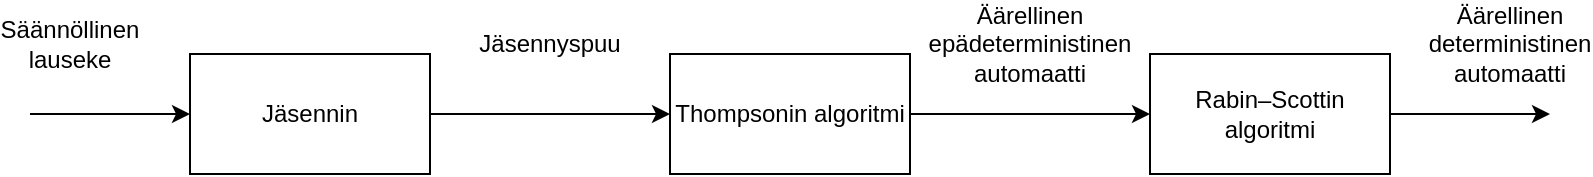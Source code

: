<mxfile version="15.9.4" type="device"><diagram id="Kx_gymHZPREFtRKY9lh6" name="Page-1"><mxGraphModel dx="1422" dy="872" grid="1" gridSize="10" guides="1" tooltips="1" connect="1" arrows="1" fold="1" page="1" pageScale="1" pageWidth="827" pageHeight="1169" math="0" shadow="0"><root><mxCell id="0"/><mxCell id="1" parent="0"/><mxCell id="Ki5QwD1SphVrXh01XZKe-1" value="Jäsennin" style="rounded=0;whiteSpace=wrap;html=1;" parent="1" vertex="1"><mxGeometry x="160" y="120" width="120" height="60" as="geometry"/></mxCell><mxCell id="Ki5QwD1SphVrXh01XZKe-2" value="Thompsonin algoritmi" style="rounded=0;whiteSpace=wrap;html=1;" parent="1" vertex="1"><mxGeometry x="400" y="120" width="120" height="60" as="geometry"/></mxCell><mxCell id="Ki5QwD1SphVrXh01XZKe-3" value="&lt;div&gt;Rabin–Scottin algoritmi&lt;br&gt;&lt;/div&gt;" style="rounded=0;whiteSpace=wrap;html=1;" parent="1" vertex="1"><mxGeometry x="640" y="120" width="120" height="60" as="geometry"/></mxCell><mxCell id="Ki5QwD1SphVrXh01XZKe-5" value="" style="endArrow=classic;html=1;rounded=0;entryX=0;entryY=0.5;entryDx=0;entryDy=0;" parent="1" target="Ki5QwD1SphVrXh01XZKe-1" edge="1"><mxGeometry width="50" height="50" relative="1" as="geometry"><mxPoint x="80" y="150" as="sourcePoint"/><mxPoint x="130" y="130" as="targetPoint"/></mxGeometry></mxCell><mxCell id="Ki5QwD1SphVrXh01XZKe-6" value="" style="endArrow=classic;html=1;rounded=0;exitX=1;exitY=0.5;exitDx=0;exitDy=0;entryX=0;entryY=0.5;entryDx=0;entryDy=0;" parent="1" source="Ki5QwD1SphVrXh01XZKe-1" target="Ki5QwD1SphVrXh01XZKe-2" edge="1"><mxGeometry width="50" height="50" relative="1" as="geometry"><mxPoint x="160" y="320" as="sourcePoint"/><mxPoint x="210" y="270" as="targetPoint"/></mxGeometry></mxCell><mxCell id="Ki5QwD1SphVrXh01XZKe-7" value="" style="endArrow=classic;html=1;rounded=0;exitX=1;exitY=0.5;exitDx=0;exitDy=0;entryX=0;entryY=0.5;entryDx=0;entryDy=0;" parent="1" source="Ki5QwD1SphVrXh01XZKe-2" target="Ki5QwD1SphVrXh01XZKe-3" edge="1"><mxGeometry width="50" height="50" relative="1" as="geometry"><mxPoint x="500" y="360" as="sourcePoint"/><mxPoint x="550" y="310" as="targetPoint"/></mxGeometry></mxCell><mxCell id="Ki5QwD1SphVrXh01XZKe-8" value="" style="endArrow=classic;html=1;rounded=0;exitX=1;exitY=0.5;exitDx=0;exitDy=0;" parent="1" source="Ki5QwD1SphVrXh01XZKe-3" edge="1"><mxGeometry width="50" height="50" relative="1" as="geometry"><mxPoint x="810" y="330" as="sourcePoint"/><mxPoint x="840" y="150" as="targetPoint"/></mxGeometry></mxCell><mxCell id="Ki5QwD1SphVrXh01XZKe-9" value="Jäsennyspuu" style="text;html=1;strokeColor=none;fillColor=none;align=center;verticalAlign=middle;whiteSpace=wrap;rounded=0;" parent="1" vertex="1"><mxGeometry x="310" y="100" width="60" height="30" as="geometry"/></mxCell><mxCell id="Ki5QwD1SphVrXh01XZKe-10" value="Äärellinen epädeterministinen automaatti" style="text;html=1;strokeColor=none;fillColor=none;align=center;verticalAlign=middle;whiteSpace=wrap;rounded=0;" parent="1" vertex="1"><mxGeometry x="550" y="100" width="60" height="30" as="geometry"/></mxCell><mxCell id="Ki5QwD1SphVrXh01XZKe-11" value="Säännöllinen lauseke" style="text;html=1;strokeColor=none;fillColor=none;align=center;verticalAlign=middle;whiteSpace=wrap;rounded=0;" parent="1" vertex="1"><mxGeometry x="70" y="100" width="60" height="30" as="geometry"/></mxCell><mxCell id="Ki5QwD1SphVrXh01XZKe-12" value="Äärellinen deterministinen automaatti" style="text;html=1;strokeColor=none;fillColor=none;align=center;verticalAlign=middle;whiteSpace=wrap;rounded=0;" parent="1" vertex="1"><mxGeometry x="790" y="100" width="60" height="30" as="geometry"/></mxCell></root></mxGraphModel></diagram></mxfile>